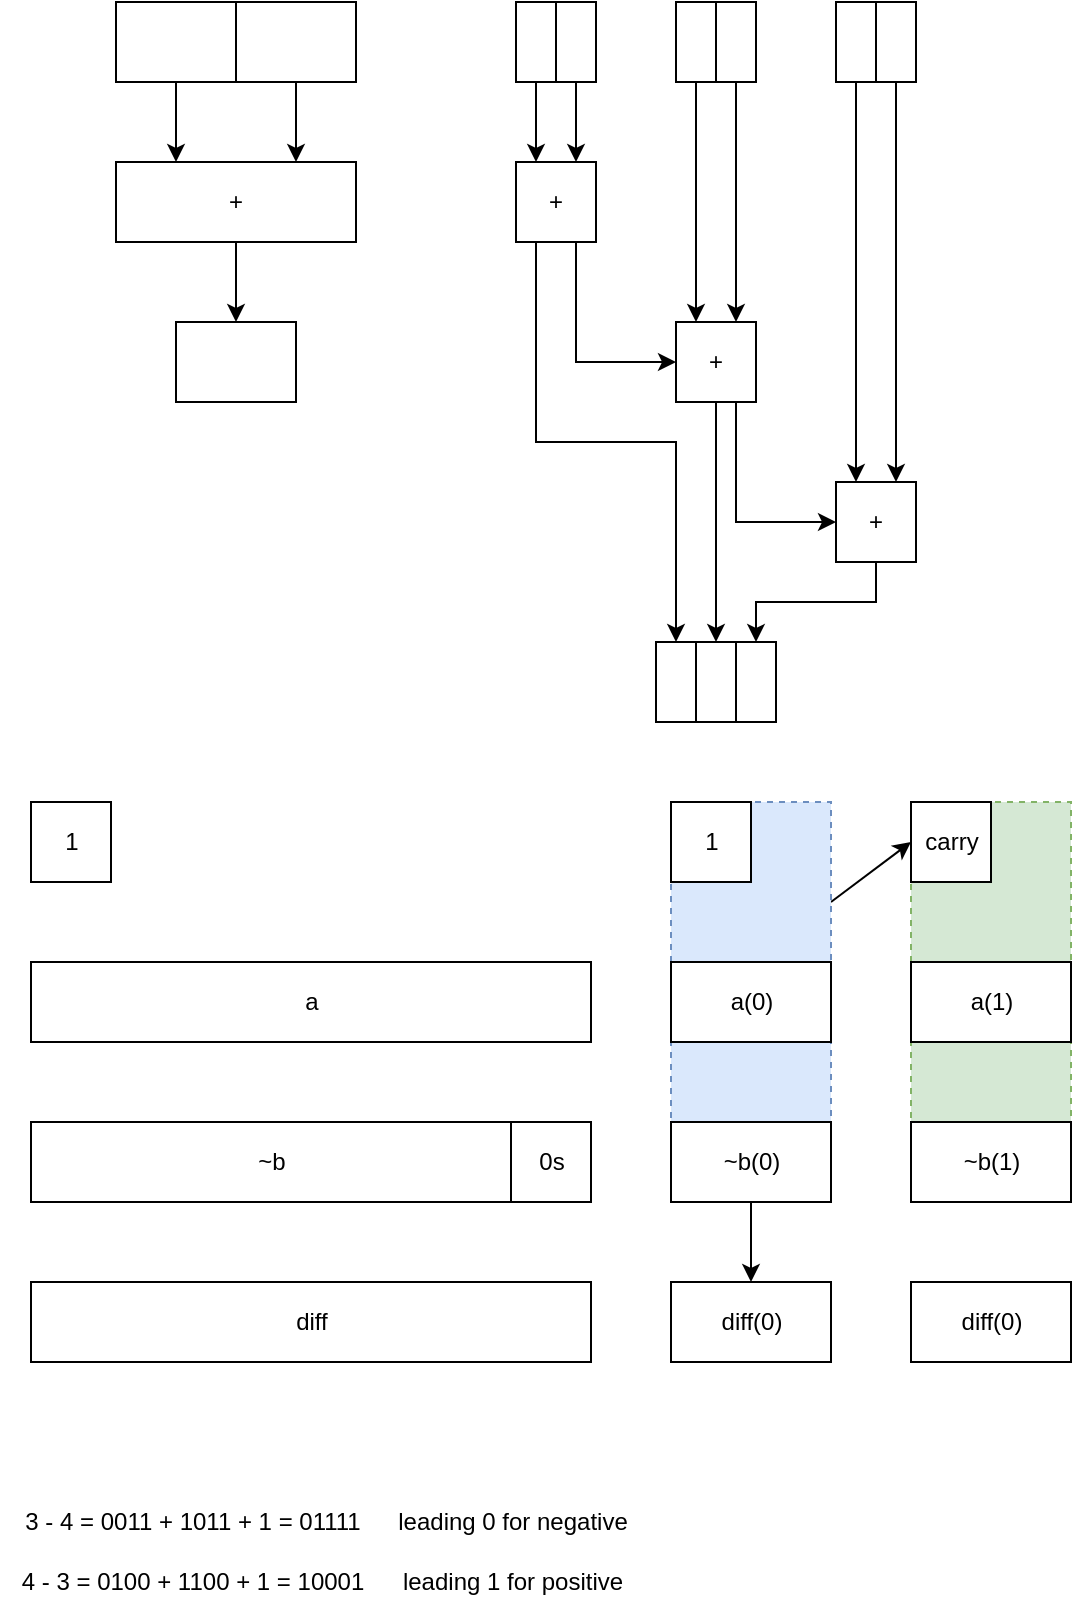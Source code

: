 <mxfile>
    <diagram id="BLXa7WugtBwhYNmTDhaj" name="binary">
        <mxGraphModel dx="1706" dy="992" grid="1" gridSize="10" guides="1" tooltips="1" connect="1" arrows="1" fold="1" page="1" pageScale="1" pageWidth="827" pageHeight="1169" math="0" shadow="0">
            <root>
                <mxCell id="0"/>
                <mxCell id="1" parent="0"/>
                <mxCell id="2" style="edgeStyle=orthogonalEdgeStyle;rounded=0;html=1;exitX=0.5;exitY=1;exitDx=0;exitDy=0;entryX=0.25;entryY=0;entryDx=0;entryDy=0;strokeWidth=1;" edge="1" parent="1" source="3" target="5">
                    <mxGeometry relative="1" as="geometry"/>
                </mxCell>
                <mxCell id="3" value="" style="rounded=0;whiteSpace=wrap;html=1;fillColor=none;" vertex="1" parent="1">
                    <mxGeometry x="80" y="240" width="60" height="40" as="geometry"/>
                </mxCell>
                <mxCell id="4" style="edgeStyle=orthogonalEdgeStyle;rounded=0;html=1;exitX=0.5;exitY=1;exitDx=0;exitDy=0;entryX=0.5;entryY=0;entryDx=0;entryDy=0;strokeWidth=1;" edge="1" parent="1" source="5" target="28">
                    <mxGeometry relative="1" as="geometry"/>
                </mxCell>
                <mxCell id="5" value="+" style="rounded=0;whiteSpace=wrap;html=1;fillColor=none;" vertex="1" parent="1">
                    <mxGeometry x="80" y="320" width="120" height="40" as="geometry"/>
                </mxCell>
                <mxCell id="6" style="edgeStyle=orthogonalEdgeStyle;rounded=0;html=1;exitX=0.5;exitY=1;exitDx=0;exitDy=0;entryX=0.75;entryY=0;entryDx=0;entryDy=0;strokeWidth=1;" edge="1" parent="1" source="7" target="5">
                    <mxGeometry relative="1" as="geometry"/>
                </mxCell>
                <mxCell id="7" value="" style="rounded=0;whiteSpace=wrap;html=1;fillColor=none;" vertex="1" parent="1">
                    <mxGeometry x="140" y="240" width="60" height="40" as="geometry"/>
                </mxCell>
                <mxCell id="8" style="edgeStyle=none;rounded=0;html=1;exitX=0.5;exitY=1;exitDx=0;exitDy=0;entryX=0.25;entryY=0;entryDx=0;entryDy=0;strokeWidth=1;" edge="1" parent="1" source="9" target="12">
                    <mxGeometry relative="1" as="geometry"/>
                </mxCell>
                <mxCell id="9" value="" style="rounded=0;whiteSpace=wrap;html=1;fillColor=none;" vertex="1" parent="1">
                    <mxGeometry x="280" y="240" width="20" height="40" as="geometry"/>
                </mxCell>
                <mxCell id="10" style="edgeStyle=orthogonalEdgeStyle;rounded=0;html=1;exitX=0.75;exitY=1;exitDx=0;exitDy=0;entryX=0;entryY=0.5;entryDx=0;entryDy=0;strokeWidth=1;" edge="1" parent="1" source="12" target="19">
                    <mxGeometry relative="1" as="geometry"/>
                </mxCell>
                <mxCell id="11" style="edgeStyle=orthogonalEdgeStyle;rounded=0;html=1;exitX=0.25;exitY=1;exitDx=0;exitDy=0;entryX=0.5;entryY=0;entryDx=0;entryDy=0;strokeWidth=1;" edge="1" parent="1" source="12" target="29">
                    <mxGeometry relative="1" as="geometry"/>
                </mxCell>
                <mxCell id="12" value="+" style="rounded=0;whiteSpace=wrap;html=1;fillColor=none;" vertex="1" parent="1">
                    <mxGeometry x="280" y="320" width="40" height="40" as="geometry"/>
                </mxCell>
                <mxCell id="13" style="edgeStyle=none;rounded=0;html=1;exitX=0.5;exitY=1;exitDx=0;exitDy=0;entryX=0.75;entryY=0;entryDx=0;entryDy=0;strokeWidth=1;" edge="1" parent="1" source="14" target="12">
                    <mxGeometry relative="1" as="geometry"/>
                </mxCell>
                <mxCell id="14" value="" style="rounded=0;whiteSpace=wrap;html=1;fillColor=none;" vertex="1" parent="1">
                    <mxGeometry x="300" y="240" width="20" height="40" as="geometry"/>
                </mxCell>
                <mxCell id="15" style="edgeStyle=none;rounded=0;html=1;exitX=0.5;exitY=1;exitDx=0;exitDy=0;entryX=0.25;entryY=0;entryDx=0;entryDy=0;strokeWidth=1;" edge="1" parent="1" source="16" target="19">
                    <mxGeometry relative="1" as="geometry"/>
                </mxCell>
                <mxCell id="16" value="" style="rounded=0;whiteSpace=wrap;html=1;fillColor=none;" vertex="1" parent="1">
                    <mxGeometry x="360" y="240" width="20" height="40" as="geometry"/>
                </mxCell>
                <mxCell id="17" style="edgeStyle=orthogonalEdgeStyle;rounded=0;html=1;exitX=0.75;exitY=1;exitDx=0;exitDy=0;entryX=0;entryY=0.5;entryDx=0;entryDy=0;strokeWidth=1;" edge="1" parent="1" source="19" target="25">
                    <mxGeometry relative="1" as="geometry"/>
                </mxCell>
                <mxCell id="18" style="edgeStyle=orthogonalEdgeStyle;rounded=0;html=1;exitX=0.5;exitY=1;exitDx=0;exitDy=0;entryX=0.5;entryY=0;entryDx=0;entryDy=0;strokeWidth=1;" edge="1" parent="1" source="19" target="30">
                    <mxGeometry relative="1" as="geometry"/>
                </mxCell>
                <mxCell id="19" value="+" style="rounded=0;whiteSpace=wrap;html=1;fillColor=none;" vertex="1" parent="1">
                    <mxGeometry x="360" y="400" width="40" height="40" as="geometry"/>
                </mxCell>
                <mxCell id="20" style="edgeStyle=none;rounded=0;html=1;exitX=0.5;exitY=1;exitDx=0;exitDy=0;entryX=0.75;entryY=0;entryDx=0;entryDy=0;strokeWidth=1;" edge="1" parent="1" source="21" target="19">
                    <mxGeometry relative="1" as="geometry"/>
                </mxCell>
                <mxCell id="21" value="" style="rounded=0;whiteSpace=wrap;html=1;fillColor=none;" vertex="1" parent="1">
                    <mxGeometry x="380" y="240" width="20" height="40" as="geometry"/>
                </mxCell>
                <mxCell id="22" style="edgeStyle=none;rounded=0;html=1;exitX=0.5;exitY=1;exitDx=0;exitDy=0;entryX=0.25;entryY=0;entryDx=0;entryDy=0;strokeWidth=1;" edge="1" parent="1" source="23" target="25">
                    <mxGeometry relative="1" as="geometry"/>
                </mxCell>
                <mxCell id="23" value="" style="rounded=0;whiteSpace=wrap;html=1;fillColor=none;" vertex="1" parent="1">
                    <mxGeometry x="440" y="240" width="20" height="40" as="geometry"/>
                </mxCell>
                <mxCell id="24" style="edgeStyle=orthogonalEdgeStyle;rounded=0;html=1;exitX=0.5;exitY=1;exitDx=0;exitDy=0;entryX=0.5;entryY=0;entryDx=0;entryDy=0;strokeWidth=1;" edge="1" parent="1" source="25" target="31">
                    <mxGeometry relative="1" as="geometry"/>
                </mxCell>
                <mxCell id="25" value="+" style="rounded=0;whiteSpace=wrap;html=1;fillColor=none;" vertex="1" parent="1">
                    <mxGeometry x="440" y="480" width="40" height="40" as="geometry"/>
                </mxCell>
                <mxCell id="26" style="edgeStyle=none;rounded=0;html=1;exitX=0.5;exitY=1;exitDx=0;exitDy=0;entryX=0.75;entryY=0;entryDx=0;entryDy=0;strokeWidth=1;" edge="1" parent="1" source="27" target="25">
                    <mxGeometry relative="1" as="geometry"/>
                </mxCell>
                <mxCell id="27" value="" style="rounded=0;whiteSpace=wrap;html=1;fillColor=none;" vertex="1" parent="1">
                    <mxGeometry x="460" y="240" width="20" height="40" as="geometry"/>
                </mxCell>
                <mxCell id="28" value="" style="rounded=0;whiteSpace=wrap;html=1;fillColor=none;" vertex="1" parent="1">
                    <mxGeometry x="110" y="400" width="60" height="40" as="geometry"/>
                </mxCell>
                <mxCell id="29" value="" style="rounded=0;whiteSpace=wrap;html=1;fillColor=none;" vertex="1" parent="1">
                    <mxGeometry x="350" y="560" width="20" height="40" as="geometry"/>
                </mxCell>
                <mxCell id="30" value="" style="rounded=0;whiteSpace=wrap;html=1;fillColor=none;" vertex="1" parent="1">
                    <mxGeometry x="370" y="560" width="20" height="40" as="geometry"/>
                </mxCell>
                <mxCell id="31" value="" style="rounded=0;whiteSpace=wrap;html=1;fillColor=none;" vertex="1" parent="1">
                    <mxGeometry x="390" y="560" width="20" height="40" as="geometry"/>
                </mxCell>
                <mxCell id="32" value="" style="rounded=0;whiteSpace=wrap;html=1;dashed=1;fillColor=#d5e8d4;strokeColor=#82b366;" vertex="1" parent="1">
                    <mxGeometry x="477.5" y="640" width="80" height="200" as="geometry"/>
                </mxCell>
                <mxCell id="33" style="edgeStyle=none;html=1;exitX=1;exitY=0.25;exitDx=0;exitDy=0;entryX=0;entryY=0.5;entryDx=0;entryDy=0;" edge="1" parent="1" source="34" target="44">
                    <mxGeometry relative="1" as="geometry"/>
                </mxCell>
                <mxCell id="34" value="" style="rounded=0;whiteSpace=wrap;html=1;dashed=1;fillColor=#dae8fc;strokeColor=#6c8ebf;" vertex="1" parent="1">
                    <mxGeometry x="357.5" y="640" width="80" height="200" as="geometry"/>
                </mxCell>
                <mxCell id="35" value="a" style="rounded=0;whiteSpace=wrap;html=1;" vertex="1" parent="1">
                    <mxGeometry x="37.5" y="720" width="280" height="40" as="geometry"/>
                </mxCell>
                <mxCell id="36" value="~b" style="rounded=0;whiteSpace=wrap;html=1;" vertex="1" parent="1">
                    <mxGeometry x="37.5" y="800" width="240" height="40" as="geometry"/>
                </mxCell>
                <mxCell id="37" value="1" style="whiteSpace=wrap;html=1;aspect=fixed;" vertex="1" parent="1">
                    <mxGeometry x="37.5" y="640" width="40" height="40" as="geometry"/>
                </mxCell>
                <mxCell id="38" value="a(0)" style="rounded=0;whiteSpace=wrap;html=1;" vertex="1" parent="1">
                    <mxGeometry x="357.5" y="720" width="80" height="40" as="geometry"/>
                </mxCell>
                <mxCell id="39" style="edgeStyle=none;html=1;exitX=0.5;exitY=1;exitDx=0;exitDy=0;entryX=0.5;entryY=0;entryDx=0;entryDy=0;" edge="1" parent="1" source="40" target="46">
                    <mxGeometry relative="1" as="geometry"/>
                </mxCell>
                <mxCell id="40" value="~b(0)" style="rounded=0;whiteSpace=wrap;html=1;" vertex="1" parent="1">
                    <mxGeometry x="357.5" y="800" width="80" height="40" as="geometry"/>
                </mxCell>
                <mxCell id="41" value="1" style="whiteSpace=wrap;html=1;aspect=fixed;" vertex="1" parent="1">
                    <mxGeometry x="357.5" y="640" width="40" height="40" as="geometry"/>
                </mxCell>
                <mxCell id="42" value="a(1)" style="rounded=0;whiteSpace=wrap;html=1;" vertex="1" parent="1">
                    <mxGeometry x="477.5" y="720" width="80" height="40" as="geometry"/>
                </mxCell>
                <mxCell id="43" value="~b(1)" style="rounded=0;whiteSpace=wrap;html=1;" vertex="1" parent="1">
                    <mxGeometry x="477.5" y="800" width="80" height="40" as="geometry"/>
                </mxCell>
                <mxCell id="44" value="carry" style="whiteSpace=wrap;html=1;aspect=fixed;" vertex="1" parent="1">
                    <mxGeometry x="477.5" y="640" width="40" height="40" as="geometry"/>
                </mxCell>
                <mxCell id="45" value="diff" style="rounded=0;whiteSpace=wrap;html=1;" vertex="1" parent="1">
                    <mxGeometry x="37.5" y="880" width="280" height="40" as="geometry"/>
                </mxCell>
                <mxCell id="46" value="diff(0)" style="rounded=0;whiteSpace=wrap;html=1;" vertex="1" parent="1">
                    <mxGeometry x="357.5" y="880" width="80" height="40" as="geometry"/>
                </mxCell>
                <mxCell id="47" value="diff(0)" style="rounded=0;whiteSpace=wrap;html=1;" vertex="1" parent="1">
                    <mxGeometry x="477.5" y="880" width="80" height="40" as="geometry"/>
                </mxCell>
                <mxCell id="48" value="0s" style="whiteSpace=wrap;html=1;aspect=fixed;" vertex="1" parent="1">
                    <mxGeometry x="277.5" y="800" width="40" height="40" as="geometry"/>
                </mxCell>
                <mxCell id="49" value="3 - 4 = 0011 + 1011 + 1 = 01111" style="text;html=1;align=center;verticalAlign=middle;resizable=0;points=[];autosize=1;strokeColor=none;fillColor=none;" vertex="1" parent="1">
                    <mxGeometry x="27.5" y="990" width="180" height="20" as="geometry"/>
                </mxCell>
                <mxCell id="50" value="4 - 3 = 0100 + 1100 + 1 = 10001" style="text;html=1;align=center;verticalAlign=middle;resizable=0;points=[];autosize=1;strokeColor=none;fillColor=none;" vertex="1" parent="1">
                    <mxGeometry x="22.5" y="1020" width="190" height="20" as="geometry"/>
                </mxCell>
                <mxCell id="51" value="leading 0 for negative" style="text;html=1;align=center;verticalAlign=middle;resizable=0;points=[];autosize=1;strokeColor=none;fillColor=none;" vertex="1" parent="1">
                    <mxGeometry x="212.5" y="990" width="130" height="20" as="geometry"/>
                </mxCell>
                <mxCell id="52" value="leading 1 for positive" style="text;html=1;align=center;verticalAlign=middle;resizable=0;points=[];autosize=1;strokeColor=none;fillColor=none;" vertex="1" parent="1">
                    <mxGeometry x="212.5" y="1020" width="130" height="20" as="geometry"/>
                </mxCell>
            </root>
        </mxGraphModel>
    </diagram>
    <diagram id="L92AQdV0_3e-4x9iCdOU" name="ternary">
        <mxGraphModel dx="1706" dy="992" grid="1" gridSize="10" guides="1" tooltips="1" connect="1" arrows="1" fold="1" page="1" pageScale="1" pageWidth="827" pageHeight="1169" math="0" shadow="0">
            <root>
                <mxCell id="ffcxH7xcVm80o1i9jLkF-0"/>
                <mxCell id="ffcxH7xcVm80o1i9jLkF-1" parent="ffcxH7xcVm80o1i9jLkF-0"/>
            </root>
        </mxGraphModel>
    </diagram>
</mxfile>